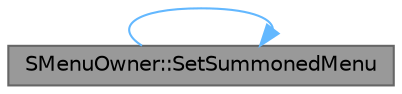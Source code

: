 digraph "SMenuOwner::SetSummonedMenu"
{
 // INTERACTIVE_SVG=YES
 // LATEX_PDF_SIZE
  bgcolor="transparent";
  edge [fontname=Helvetica,fontsize=10,labelfontname=Helvetica,labelfontsize=10];
  node [fontname=Helvetica,fontsize=10,shape=box,height=0.2,width=0.4];
  rankdir="LR";
  Node1 [id="Node000001",label="SMenuOwner::SetSummonedMenu",height=0.2,width=0.4,color="gray40", fillcolor="grey60", style="filled", fontcolor="black",tooltip="For menu widgets, tells the owner widget about a currently active pull-down menu."];
  Node1 -> Node1 [id="edge1_Node000001_Node000001",color="steelblue1",style="solid",tooltip=" "];
}
